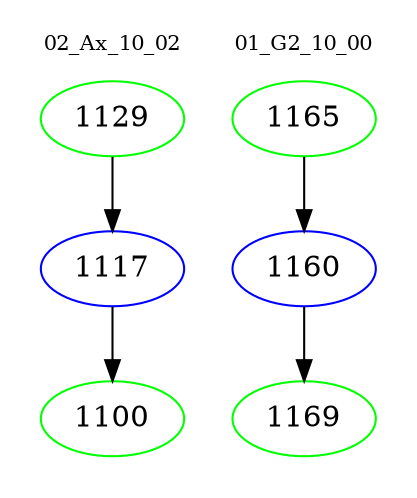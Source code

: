 digraph{
subgraph cluster_0 {
color = white
label = "02_Ax_10_02";
fontsize=10;
T0_1129 [label="1129", color="green"]
T0_1129 -> T0_1117 [color="black"]
T0_1117 [label="1117", color="blue"]
T0_1117 -> T0_1100 [color="black"]
T0_1100 [label="1100", color="green"]
}
subgraph cluster_1 {
color = white
label = "01_G2_10_00";
fontsize=10;
T1_1165 [label="1165", color="green"]
T1_1165 -> T1_1160 [color="black"]
T1_1160 [label="1160", color="blue"]
T1_1160 -> T1_1169 [color="black"]
T1_1169 [label="1169", color="green"]
}
}
